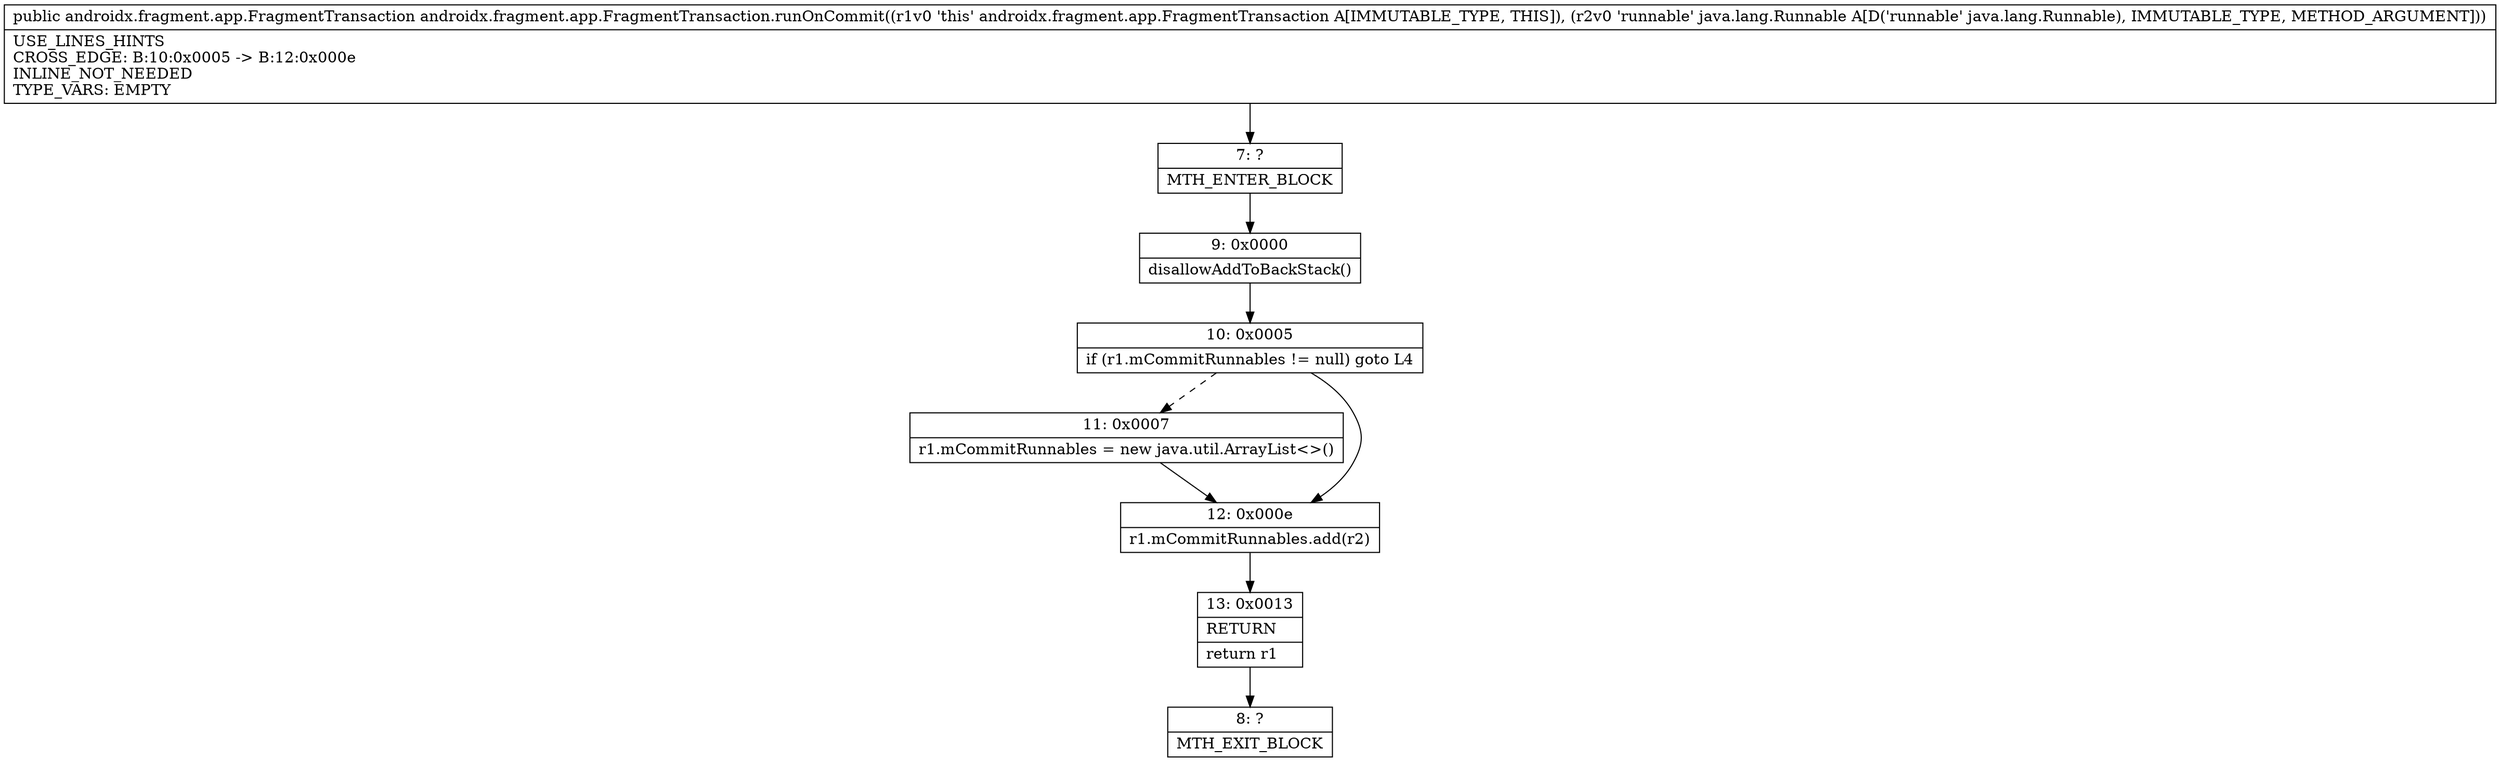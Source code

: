 digraph "CFG forandroidx.fragment.app.FragmentTransaction.runOnCommit(Ljava\/lang\/Runnable;)Landroidx\/fragment\/app\/FragmentTransaction;" {
Node_7 [shape=record,label="{7\:\ ?|MTH_ENTER_BLOCK\l}"];
Node_9 [shape=record,label="{9\:\ 0x0000|disallowAddToBackStack()\l}"];
Node_10 [shape=record,label="{10\:\ 0x0005|if (r1.mCommitRunnables != null) goto L4\l}"];
Node_11 [shape=record,label="{11\:\ 0x0007|r1.mCommitRunnables = new java.util.ArrayList\<\>()\l}"];
Node_12 [shape=record,label="{12\:\ 0x000e|r1.mCommitRunnables.add(r2)\l}"];
Node_13 [shape=record,label="{13\:\ 0x0013|RETURN\l|return r1\l}"];
Node_8 [shape=record,label="{8\:\ ?|MTH_EXIT_BLOCK\l}"];
MethodNode[shape=record,label="{public androidx.fragment.app.FragmentTransaction androidx.fragment.app.FragmentTransaction.runOnCommit((r1v0 'this' androidx.fragment.app.FragmentTransaction A[IMMUTABLE_TYPE, THIS]), (r2v0 'runnable' java.lang.Runnable A[D('runnable' java.lang.Runnable), IMMUTABLE_TYPE, METHOD_ARGUMENT]))  | USE_LINES_HINTS\lCROSS_EDGE: B:10:0x0005 \-\> B:12:0x000e\lINLINE_NOT_NEEDED\lTYPE_VARS: EMPTY\l}"];
MethodNode -> Node_7;Node_7 -> Node_9;
Node_9 -> Node_10;
Node_10 -> Node_11[style=dashed];
Node_10 -> Node_12;
Node_11 -> Node_12;
Node_12 -> Node_13;
Node_13 -> Node_8;
}

